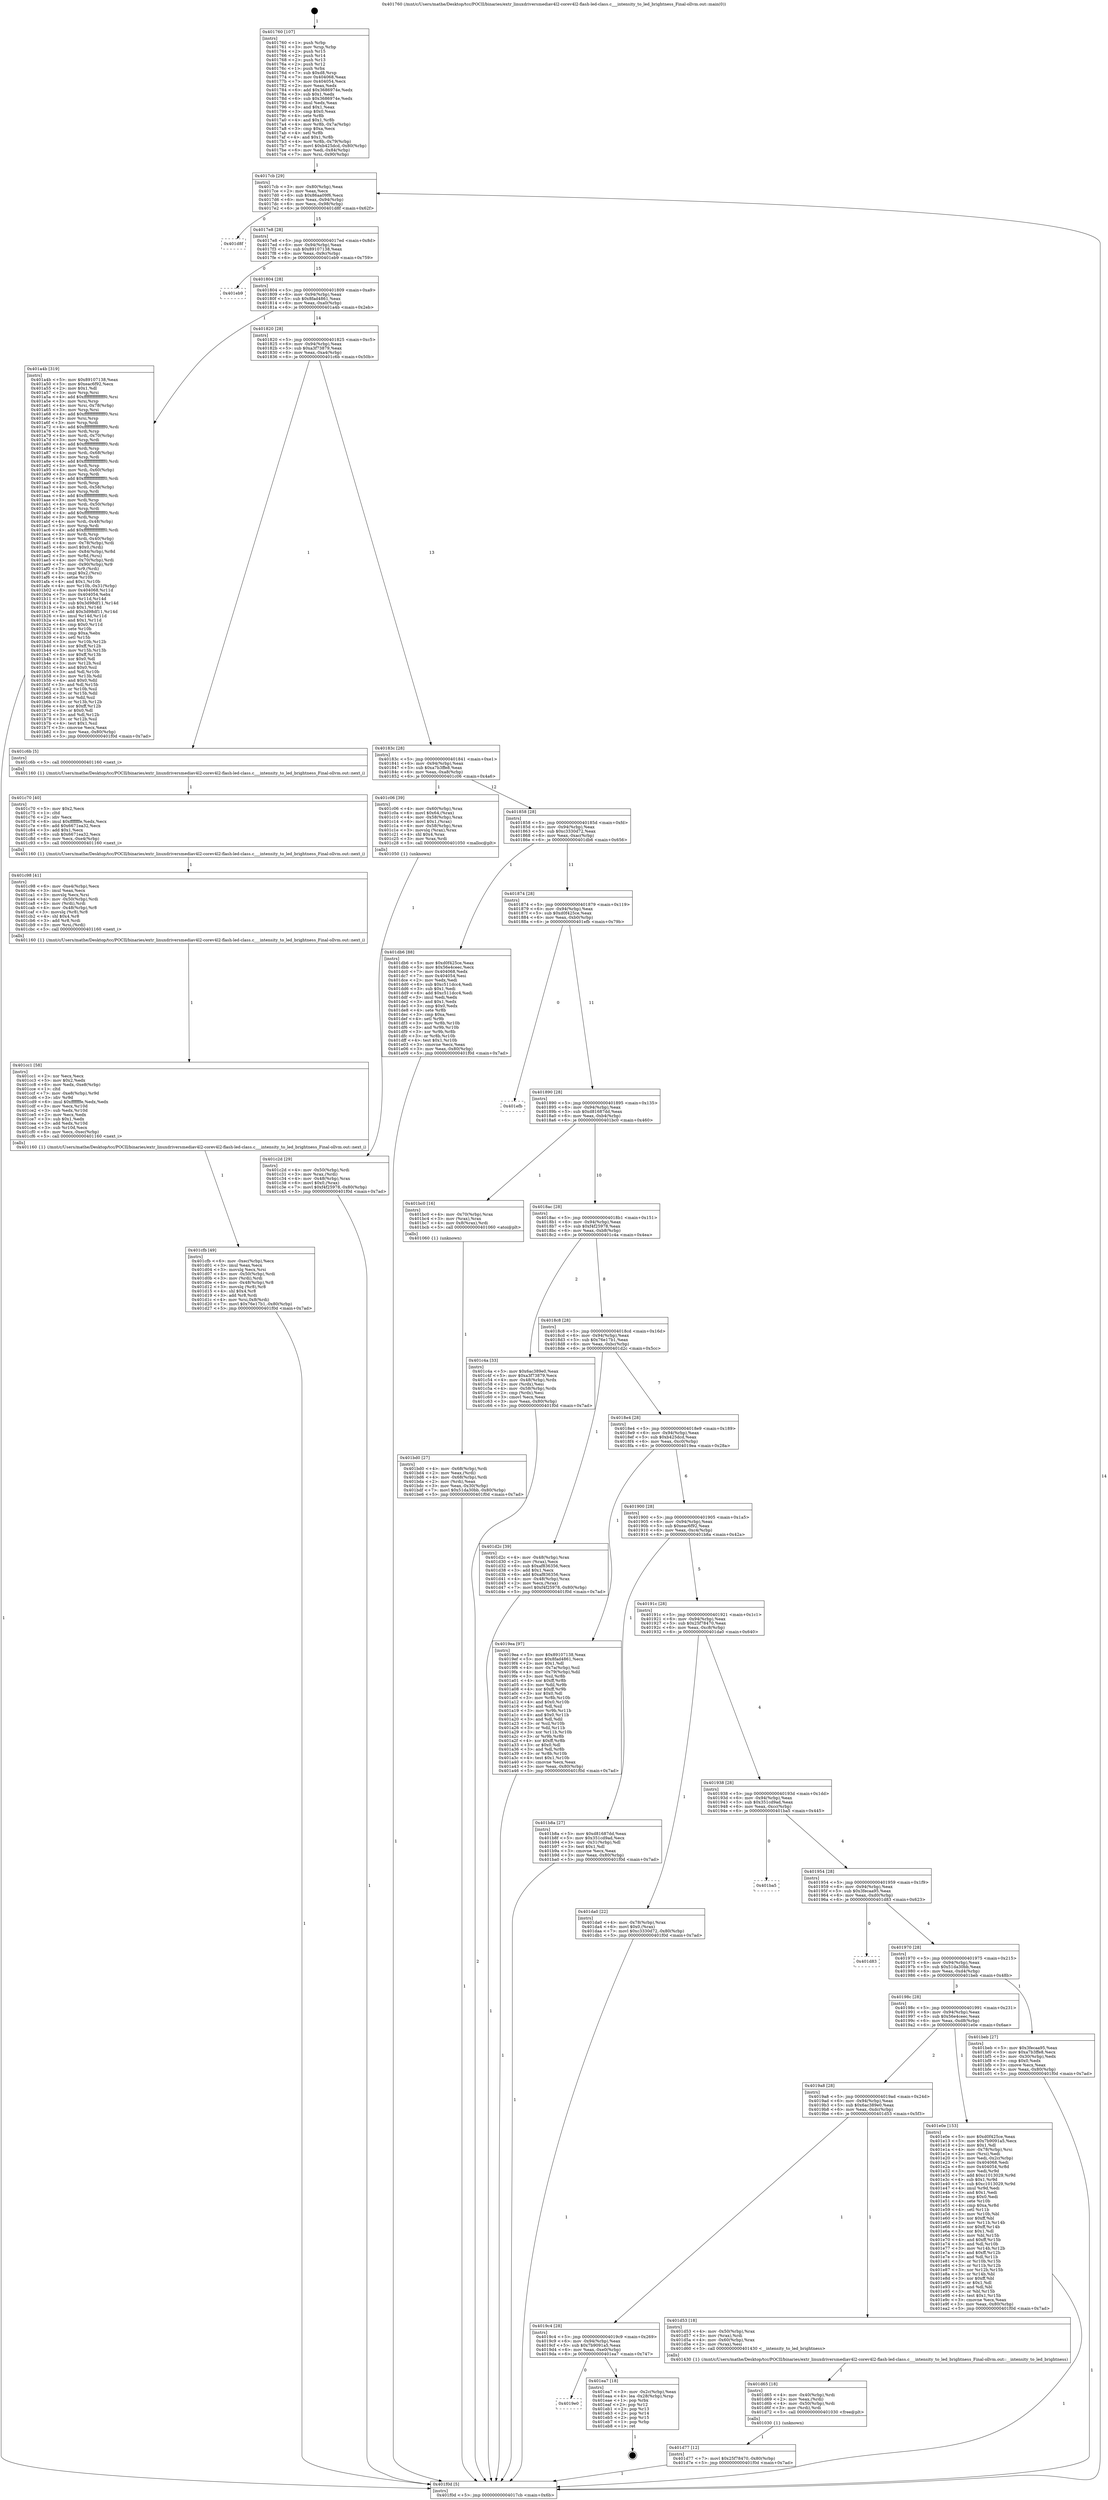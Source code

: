digraph "0x401760" {
  label = "0x401760 (/mnt/c/Users/mathe/Desktop/tcc/POCII/binaries/extr_linuxdriversmediav4l2-corev4l2-flash-led-class.c___intensity_to_led_brightness_Final-ollvm.out::main(0))"
  labelloc = "t"
  node[shape=record]

  Entry [label="",width=0.3,height=0.3,shape=circle,fillcolor=black,style=filled]
  "0x4017cb" [label="{
     0x4017cb [29]\l
     | [instrs]\l
     &nbsp;&nbsp;0x4017cb \<+3\>: mov -0x80(%rbp),%eax\l
     &nbsp;&nbsp;0x4017ce \<+2\>: mov %eax,%ecx\l
     &nbsp;&nbsp;0x4017d0 \<+6\>: sub $0x86aa09f6,%ecx\l
     &nbsp;&nbsp;0x4017d6 \<+6\>: mov %eax,-0x94(%rbp)\l
     &nbsp;&nbsp;0x4017dc \<+6\>: mov %ecx,-0x98(%rbp)\l
     &nbsp;&nbsp;0x4017e2 \<+6\>: je 0000000000401d8f \<main+0x62f\>\l
  }"]
  "0x401d8f" [label="{
     0x401d8f\l
  }", style=dashed]
  "0x4017e8" [label="{
     0x4017e8 [28]\l
     | [instrs]\l
     &nbsp;&nbsp;0x4017e8 \<+5\>: jmp 00000000004017ed \<main+0x8d\>\l
     &nbsp;&nbsp;0x4017ed \<+6\>: mov -0x94(%rbp),%eax\l
     &nbsp;&nbsp;0x4017f3 \<+5\>: sub $0x89107138,%eax\l
     &nbsp;&nbsp;0x4017f8 \<+6\>: mov %eax,-0x9c(%rbp)\l
     &nbsp;&nbsp;0x4017fe \<+6\>: je 0000000000401eb9 \<main+0x759\>\l
  }"]
  Exit [label="",width=0.3,height=0.3,shape=circle,fillcolor=black,style=filled,peripheries=2]
  "0x401eb9" [label="{
     0x401eb9\l
  }", style=dashed]
  "0x401804" [label="{
     0x401804 [28]\l
     | [instrs]\l
     &nbsp;&nbsp;0x401804 \<+5\>: jmp 0000000000401809 \<main+0xa9\>\l
     &nbsp;&nbsp;0x401809 \<+6\>: mov -0x94(%rbp),%eax\l
     &nbsp;&nbsp;0x40180f \<+5\>: sub $0x8fad4861,%eax\l
     &nbsp;&nbsp;0x401814 \<+6\>: mov %eax,-0xa0(%rbp)\l
     &nbsp;&nbsp;0x40181a \<+6\>: je 0000000000401a4b \<main+0x2eb\>\l
  }"]
  "0x4019e0" [label="{
     0x4019e0\l
  }", style=dashed]
  "0x401a4b" [label="{
     0x401a4b [319]\l
     | [instrs]\l
     &nbsp;&nbsp;0x401a4b \<+5\>: mov $0x89107138,%eax\l
     &nbsp;&nbsp;0x401a50 \<+5\>: mov $0xeac6f92,%ecx\l
     &nbsp;&nbsp;0x401a55 \<+2\>: mov $0x1,%dl\l
     &nbsp;&nbsp;0x401a57 \<+3\>: mov %rsp,%rsi\l
     &nbsp;&nbsp;0x401a5a \<+4\>: add $0xfffffffffffffff0,%rsi\l
     &nbsp;&nbsp;0x401a5e \<+3\>: mov %rsi,%rsp\l
     &nbsp;&nbsp;0x401a61 \<+4\>: mov %rsi,-0x78(%rbp)\l
     &nbsp;&nbsp;0x401a65 \<+3\>: mov %rsp,%rsi\l
     &nbsp;&nbsp;0x401a68 \<+4\>: add $0xfffffffffffffff0,%rsi\l
     &nbsp;&nbsp;0x401a6c \<+3\>: mov %rsi,%rsp\l
     &nbsp;&nbsp;0x401a6f \<+3\>: mov %rsp,%rdi\l
     &nbsp;&nbsp;0x401a72 \<+4\>: add $0xfffffffffffffff0,%rdi\l
     &nbsp;&nbsp;0x401a76 \<+3\>: mov %rdi,%rsp\l
     &nbsp;&nbsp;0x401a79 \<+4\>: mov %rdi,-0x70(%rbp)\l
     &nbsp;&nbsp;0x401a7d \<+3\>: mov %rsp,%rdi\l
     &nbsp;&nbsp;0x401a80 \<+4\>: add $0xfffffffffffffff0,%rdi\l
     &nbsp;&nbsp;0x401a84 \<+3\>: mov %rdi,%rsp\l
     &nbsp;&nbsp;0x401a87 \<+4\>: mov %rdi,-0x68(%rbp)\l
     &nbsp;&nbsp;0x401a8b \<+3\>: mov %rsp,%rdi\l
     &nbsp;&nbsp;0x401a8e \<+4\>: add $0xfffffffffffffff0,%rdi\l
     &nbsp;&nbsp;0x401a92 \<+3\>: mov %rdi,%rsp\l
     &nbsp;&nbsp;0x401a95 \<+4\>: mov %rdi,-0x60(%rbp)\l
     &nbsp;&nbsp;0x401a99 \<+3\>: mov %rsp,%rdi\l
     &nbsp;&nbsp;0x401a9c \<+4\>: add $0xfffffffffffffff0,%rdi\l
     &nbsp;&nbsp;0x401aa0 \<+3\>: mov %rdi,%rsp\l
     &nbsp;&nbsp;0x401aa3 \<+4\>: mov %rdi,-0x58(%rbp)\l
     &nbsp;&nbsp;0x401aa7 \<+3\>: mov %rsp,%rdi\l
     &nbsp;&nbsp;0x401aaa \<+4\>: add $0xfffffffffffffff0,%rdi\l
     &nbsp;&nbsp;0x401aae \<+3\>: mov %rdi,%rsp\l
     &nbsp;&nbsp;0x401ab1 \<+4\>: mov %rdi,-0x50(%rbp)\l
     &nbsp;&nbsp;0x401ab5 \<+3\>: mov %rsp,%rdi\l
     &nbsp;&nbsp;0x401ab8 \<+4\>: add $0xfffffffffffffff0,%rdi\l
     &nbsp;&nbsp;0x401abc \<+3\>: mov %rdi,%rsp\l
     &nbsp;&nbsp;0x401abf \<+4\>: mov %rdi,-0x48(%rbp)\l
     &nbsp;&nbsp;0x401ac3 \<+3\>: mov %rsp,%rdi\l
     &nbsp;&nbsp;0x401ac6 \<+4\>: add $0xfffffffffffffff0,%rdi\l
     &nbsp;&nbsp;0x401aca \<+3\>: mov %rdi,%rsp\l
     &nbsp;&nbsp;0x401acd \<+4\>: mov %rdi,-0x40(%rbp)\l
     &nbsp;&nbsp;0x401ad1 \<+4\>: mov -0x78(%rbp),%rdi\l
     &nbsp;&nbsp;0x401ad5 \<+6\>: movl $0x0,(%rdi)\l
     &nbsp;&nbsp;0x401adb \<+7\>: mov -0x84(%rbp),%r8d\l
     &nbsp;&nbsp;0x401ae2 \<+3\>: mov %r8d,(%rsi)\l
     &nbsp;&nbsp;0x401ae5 \<+4\>: mov -0x70(%rbp),%rdi\l
     &nbsp;&nbsp;0x401ae9 \<+7\>: mov -0x90(%rbp),%r9\l
     &nbsp;&nbsp;0x401af0 \<+3\>: mov %r9,(%rdi)\l
     &nbsp;&nbsp;0x401af3 \<+3\>: cmpl $0x2,(%rsi)\l
     &nbsp;&nbsp;0x401af6 \<+4\>: setne %r10b\l
     &nbsp;&nbsp;0x401afa \<+4\>: and $0x1,%r10b\l
     &nbsp;&nbsp;0x401afe \<+4\>: mov %r10b,-0x31(%rbp)\l
     &nbsp;&nbsp;0x401b02 \<+8\>: mov 0x404068,%r11d\l
     &nbsp;&nbsp;0x401b0a \<+7\>: mov 0x404054,%ebx\l
     &nbsp;&nbsp;0x401b11 \<+3\>: mov %r11d,%r14d\l
     &nbsp;&nbsp;0x401b14 \<+7\>: sub $0x3d98df11,%r14d\l
     &nbsp;&nbsp;0x401b1b \<+4\>: sub $0x1,%r14d\l
     &nbsp;&nbsp;0x401b1f \<+7\>: add $0x3d98df11,%r14d\l
     &nbsp;&nbsp;0x401b26 \<+4\>: imul %r14d,%r11d\l
     &nbsp;&nbsp;0x401b2a \<+4\>: and $0x1,%r11d\l
     &nbsp;&nbsp;0x401b2e \<+4\>: cmp $0x0,%r11d\l
     &nbsp;&nbsp;0x401b32 \<+4\>: sete %r10b\l
     &nbsp;&nbsp;0x401b36 \<+3\>: cmp $0xa,%ebx\l
     &nbsp;&nbsp;0x401b39 \<+4\>: setl %r15b\l
     &nbsp;&nbsp;0x401b3d \<+3\>: mov %r10b,%r12b\l
     &nbsp;&nbsp;0x401b40 \<+4\>: xor $0xff,%r12b\l
     &nbsp;&nbsp;0x401b44 \<+3\>: mov %r15b,%r13b\l
     &nbsp;&nbsp;0x401b47 \<+4\>: xor $0xff,%r13b\l
     &nbsp;&nbsp;0x401b4b \<+3\>: xor $0x0,%dl\l
     &nbsp;&nbsp;0x401b4e \<+3\>: mov %r12b,%sil\l
     &nbsp;&nbsp;0x401b51 \<+4\>: and $0x0,%sil\l
     &nbsp;&nbsp;0x401b55 \<+3\>: and %dl,%r10b\l
     &nbsp;&nbsp;0x401b58 \<+3\>: mov %r13b,%dil\l
     &nbsp;&nbsp;0x401b5b \<+4\>: and $0x0,%dil\l
     &nbsp;&nbsp;0x401b5f \<+3\>: and %dl,%r15b\l
     &nbsp;&nbsp;0x401b62 \<+3\>: or %r10b,%sil\l
     &nbsp;&nbsp;0x401b65 \<+3\>: or %r15b,%dil\l
     &nbsp;&nbsp;0x401b68 \<+3\>: xor %dil,%sil\l
     &nbsp;&nbsp;0x401b6b \<+3\>: or %r13b,%r12b\l
     &nbsp;&nbsp;0x401b6e \<+4\>: xor $0xff,%r12b\l
     &nbsp;&nbsp;0x401b72 \<+3\>: or $0x0,%dl\l
     &nbsp;&nbsp;0x401b75 \<+3\>: and %dl,%r12b\l
     &nbsp;&nbsp;0x401b78 \<+3\>: or %r12b,%sil\l
     &nbsp;&nbsp;0x401b7b \<+4\>: test $0x1,%sil\l
     &nbsp;&nbsp;0x401b7f \<+3\>: cmovne %ecx,%eax\l
     &nbsp;&nbsp;0x401b82 \<+3\>: mov %eax,-0x80(%rbp)\l
     &nbsp;&nbsp;0x401b85 \<+5\>: jmp 0000000000401f0d \<main+0x7ad\>\l
  }"]
  "0x401820" [label="{
     0x401820 [28]\l
     | [instrs]\l
     &nbsp;&nbsp;0x401820 \<+5\>: jmp 0000000000401825 \<main+0xc5\>\l
     &nbsp;&nbsp;0x401825 \<+6\>: mov -0x94(%rbp),%eax\l
     &nbsp;&nbsp;0x40182b \<+5\>: sub $0xa3f73879,%eax\l
     &nbsp;&nbsp;0x401830 \<+6\>: mov %eax,-0xa4(%rbp)\l
     &nbsp;&nbsp;0x401836 \<+6\>: je 0000000000401c6b \<main+0x50b\>\l
  }"]
  "0x401ea7" [label="{
     0x401ea7 [18]\l
     | [instrs]\l
     &nbsp;&nbsp;0x401ea7 \<+3\>: mov -0x2c(%rbp),%eax\l
     &nbsp;&nbsp;0x401eaa \<+4\>: lea -0x28(%rbp),%rsp\l
     &nbsp;&nbsp;0x401eae \<+1\>: pop %rbx\l
     &nbsp;&nbsp;0x401eaf \<+2\>: pop %r12\l
     &nbsp;&nbsp;0x401eb1 \<+2\>: pop %r13\l
     &nbsp;&nbsp;0x401eb3 \<+2\>: pop %r14\l
     &nbsp;&nbsp;0x401eb5 \<+2\>: pop %r15\l
     &nbsp;&nbsp;0x401eb7 \<+1\>: pop %rbp\l
     &nbsp;&nbsp;0x401eb8 \<+1\>: ret\l
  }"]
  "0x401c6b" [label="{
     0x401c6b [5]\l
     | [instrs]\l
     &nbsp;&nbsp;0x401c6b \<+5\>: call 0000000000401160 \<next_i\>\l
     | [calls]\l
     &nbsp;&nbsp;0x401160 \{1\} (/mnt/c/Users/mathe/Desktop/tcc/POCII/binaries/extr_linuxdriversmediav4l2-corev4l2-flash-led-class.c___intensity_to_led_brightness_Final-ollvm.out::next_i)\l
  }"]
  "0x40183c" [label="{
     0x40183c [28]\l
     | [instrs]\l
     &nbsp;&nbsp;0x40183c \<+5\>: jmp 0000000000401841 \<main+0xe1\>\l
     &nbsp;&nbsp;0x401841 \<+6\>: mov -0x94(%rbp),%eax\l
     &nbsp;&nbsp;0x401847 \<+5\>: sub $0xa7b3ffe8,%eax\l
     &nbsp;&nbsp;0x40184c \<+6\>: mov %eax,-0xa8(%rbp)\l
     &nbsp;&nbsp;0x401852 \<+6\>: je 0000000000401c06 \<main+0x4a6\>\l
  }"]
  "0x401d77" [label="{
     0x401d77 [12]\l
     | [instrs]\l
     &nbsp;&nbsp;0x401d77 \<+7\>: movl $0x25f78470,-0x80(%rbp)\l
     &nbsp;&nbsp;0x401d7e \<+5\>: jmp 0000000000401f0d \<main+0x7ad\>\l
  }"]
  "0x401c06" [label="{
     0x401c06 [39]\l
     | [instrs]\l
     &nbsp;&nbsp;0x401c06 \<+4\>: mov -0x60(%rbp),%rax\l
     &nbsp;&nbsp;0x401c0a \<+6\>: movl $0x64,(%rax)\l
     &nbsp;&nbsp;0x401c10 \<+4\>: mov -0x58(%rbp),%rax\l
     &nbsp;&nbsp;0x401c14 \<+6\>: movl $0x1,(%rax)\l
     &nbsp;&nbsp;0x401c1a \<+4\>: mov -0x58(%rbp),%rax\l
     &nbsp;&nbsp;0x401c1e \<+3\>: movslq (%rax),%rax\l
     &nbsp;&nbsp;0x401c21 \<+4\>: shl $0x4,%rax\l
     &nbsp;&nbsp;0x401c25 \<+3\>: mov %rax,%rdi\l
     &nbsp;&nbsp;0x401c28 \<+5\>: call 0000000000401050 \<malloc@plt\>\l
     | [calls]\l
     &nbsp;&nbsp;0x401050 \{1\} (unknown)\l
  }"]
  "0x401858" [label="{
     0x401858 [28]\l
     | [instrs]\l
     &nbsp;&nbsp;0x401858 \<+5\>: jmp 000000000040185d \<main+0xfd\>\l
     &nbsp;&nbsp;0x40185d \<+6\>: mov -0x94(%rbp),%eax\l
     &nbsp;&nbsp;0x401863 \<+5\>: sub $0xc3330d72,%eax\l
     &nbsp;&nbsp;0x401868 \<+6\>: mov %eax,-0xac(%rbp)\l
     &nbsp;&nbsp;0x40186e \<+6\>: je 0000000000401db6 \<main+0x656\>\l
  }"]
  "0x401d65" [label="{
     0x401d65 [18]\l
     | [instrs]\l
     &nbsp;&nbsp;0x401d65 \<+4\>: mov -0x40(%rbp),%rdi\l
     &nbsp;&nbsp;0x401d69 \<+2\>: mov %eax,(%rdi)\l
     &nbsp;&nbsp;0x401d6b \<+4\>: mov -0x50(%rbp),%rdi\l
     &nbsp;&nbsp;0x401d6f \<+3\>: mov (%rdi),%rdi\l
     &nbsp;&nbsp;0x401d72 \<+5\>: call 0000000000401030 \<free@plt\>\l
     | [calls]\l
     &nbsp;&nbsp;0x401030 \{1\} (unknown)\l
  }"]
  "0x401db6" [label="{
     0x401db6 [88]\l
     | [instrs]\l
     &nbsp;&nbsp;0x401db6 \<+5\>: mov $0xd0f425ce,%eax\l
     &nbsp;&nbsp;0x401dbb \<+5\>: mov $0x56e4ceec,%ecx\l
     &nbsp;&nbsp;0x401dc0 \<+7\>: mov 0x404068,%edx\l
     &nbsp;&nbsp;0x401dc7 \<+7\>: mov 0x404054,%esi\l
     &nbsp;&nbsp;0x401dce \<+2\>: mov %edx,%edi\l
     &nbsp;&nbsp;0x401dd0 \<+6\>: sub $0xc511dcc4,%edi\l
     &nbsp;&nbsp;0x401dd6 \<+3\>: sub $0x1,%edi\l
     &nbsp;&nbsp;0x401dd9 \<+6\>: add $0xc511dcc4,%edi\l
     &nbsp;&nbsp;0x401ddf \<+3\>: imul %edi,%edx\l
     &nbsp;&nbsp;0x401de2 \<+3\>: and $0x1,%edx\l
     &nbsp;&nbsp;0x401de5 \<+3\>: cmp $0x0,%edx\l
     &nbsp;&nbsp;0x401de8 \<+4\>: sete %r8b\l
     &nbsp;&nbsp;0x401dec \<+3\>: cmp $0xa,%esi\l
     &nbsp;&nbsp;0x401def \<+4\>: setl %r9b\l
     &nbsp;&nbsp;0x401df3 \<+3\>: mov %r8b,%r10b\l
     &nbsp;&nbsp;0x401df6 \<+3\>: and %r9b,%r10b\l
     &nbsp;&nbsp;0x401df9 \<+3\>: xor %r9b,%r8b\l
     &nbsp;&nbsp;0x401dfc \<+3\>: or %r8b,%r10b\l
     &nbsp;&nbsp;0x401dff \<+4\>: test $0x1,%r10b\l
     &nbsp;&nbsp;0x401e03 \<+3\>: cmovne %ecx,%eax\l
     &nbsp;&nbsp;0x401e06 \<+3\>: mov %eax,-0x80(%rbp)\l
     &nbsp;&nbsp;0x401e09 \<+5\>: jmp 0000000000401f0d \<main+0x7ad\>\l
  }"]
  "0x401874" [label="{
     0x401874 [28]\l
     | [instrs]\l
     &nbsp;&nbsp;0x401874 \<+5\>: jmp 0000000000401879 \<main+0x119\>\l
     &nbsp;&nbsp;0x401879 \<+6\>: mov -0x94(%rbp),%eax\l
     &nbsp;&nbsp;0x40187f \<+5\>: sub $0xd0f425ce,%eax\l
     &nbsp;&nbsp;0x401884 \<+6\>: mov %eax,-0xb0(%rbp)\l
     &nbsp;&nbsp;0x40188a \<+6\>: je 0000000000401efb \<main+0x79b\>\l
  }"]
  "0x4019c4" [label="{
     0x4019c4 [28]\l
     | [instrs]\l
     &nbsp;&nbsp;0x4019c4 \<+5\>: jmp 00000000004019c9 \<main+0x269\>\l
     &nbsp;&nbsp;0x4019c9 \<+6\>: mov -0x94(%rbp),%eax\l
     &nbsp;&nbsp;0x4019cf \<+5\>: sub $0x7b9091a5,%eax\l
     &nbsp;&nbsp;0x4019d4 \<+6\>: mov %eax,-0xe0(%rbp)\l
     &nbsp;&nbsp;0x4019da \<+6\>: je 0000000000401ea7 \<main+0x747\>\l
  }"]
  "0x401efb" [label="{
     0x401efb\l
  }", style=dashed]
  "0x401890" [label="{
     0x401890 [28]\l
     | [instrs]\l
     &nbsp;&nbsp;0x401890 \<+5\>: jmp 0000000000401895 \<main+0x135\>\l
     &nbsp;&nbsp;0x401895 \<+6\>: mov -0x94(%rbp),%eax\l
     &nbsp;&nbsp;0x40189b \<+5\>: sub $0xd81687dd,%eax\l
     &nbsp;&nbsp;0x4018a0 \<+6\>: mov %eax,-0xb4(%rbp)\l
     &nbsp;&nbsp;0x4018a6 \<+6\>: je 0000000000401bc0 \<main+0x460\>\l
  }"]
  "0x401d53" [label="{
     0x401d53 [18]\l
     | [instrs]\l
     &nbsp;&nbsp;0x401d53 \<+4\>: mov -0x50(%rbp),%rax\l
     &nbsp;&nbsp;0x401d57 \<+3\>: mov (%rax),%rdi\l
     &nbsp;&nbsp;0x401d5a \<+4\>: mov -0x60(%rbp),%rax\l
     &nbsp;&nbsp;0x401d5e \<+2\>: mov (%rax),%esi\l
     &nbsp;&nbsp;0x401d60 \<+5\>: call 0000000000401430 \<__intensity_to_led_brightness\>\l
     | [calls]\l
     &nbsp;&nbsp;0x401430 \{1\} (/mnt/c/Users/mathe/Desktop/tcc/POCII/binaries/extr_linuxdriversmediav4l2-corev4l2-flash-led-class.c___intensity_to_led_brightness_Final-ollvm.out::__intensity_to_led_brightness)\l
  }"]
  "0x401bc0" [label="{
     0x401bc0 [16]\l
     | [instrs]\l
     &nbsp;&nbsp;0x401bc0 \<+4\>: mov -0x70(%rbp),%rax\l
     &nbsp;&nbsp;0x401bc4 \<+3\>: mov (%rax),%rax\l
     &nbsp;&nbsp;0x401bc7 \<+4\>: mov 0x8(%rax),%rdi\l
     &nbsp;&nbsp;0x401bcb \<+5\>: call 0000000000401060 \<atoi@plt\>\l
     | [calls]\l
     &nbsp;&nbsp;0x401060 \{1\} (unknown)\l
  }"]
  "0x4018ac" [label="{
     0x4018ac [28]\l
     | [instrs]\l
     &nbsp;&nbsp;0x4018ac \<+5\>: jmp 00000000004018b1 \<main+0x151\>\l
     &nbsp;&nbsp;0x4018b1 \<+6\>: mov -0x94(%rbp),%eax\l
     &nbsp;&nbsp;0x4018b7 \<+5\>: sub $0xf4f25978,%eax\l
     &nbsp;&nbsp;0x4018bc \<+6\>: mov %eax,-0xb8(%rbp)\l
     &nbsp;&nbsp;0x4018c2 \<+6\>: je 0000000000401c4a \<main+0x4ea\>\l
  }"]
  "0x4019a8" [label="{
     0x4019a8 [28]\l
     | [instrs]\l
     &nbsp;&nbsp;0x4019a8 \<+5\>: jmp 00000000004019ad \<main+0x24d\>\l
     &nbsp;&nbsp;0x4019ad \<+6\>: mov -0x94(%rbp),%eax\l
     &nbsp;&nbsp;0x4019b3 \<+5\>: sub $0x6ac389e0,%eax\l
     &nbsp;&nbsp;0x4019b8 \<+6\>: mov %eax,-0xdc(%rbp)\l
     &nbsp;&nbsp;0x4019be \<+6\>: je 0000000000401d53 \<main+0x5f3\>\l
  }"]
  "0x401c4a" [label="{
     0x401c4a [33]\l
     | [instrs]\l
     &nbsp;&nbsp;0x401c4a \<+5\>: mov $0x6ac389e0,%eax\l
     &nbsp;&nbsp;0x401c4f \<+5\>: mov $0xa3f73879,%ecx\l
     &nbsp;&nbsp;0x401c54 \<+4\>: mov -0x48(%rbp),%rdx\l
     &nbsp;&nbsp;0x401c58 \<+2\>: mov (%rdx),%esi\l
     &nbsp;&nbsp;0x401c5a \<+4\>: mov -0x58(%rbp),%rdx\l
     &nbsp;&nbsp;0x401c5e \<+2\>: cmp (%rdx),%esi\l
     &nbsp;&nbsp;0x401c60 \<+3\>: cmovl %ecx,%eax\l
     &nbsp;&nbsp;0x401c63 \<+3\>: mov %eax,-0x80(%rbp)\l
     &nbsp;&nbsp;0x401c66 \<+5\>: jmp 0000000000401f0d \<main+0x7ad\>\l
  }"]
  "0x4018c8" [label="{
     0x4018c8 [28]\l
     | [instrs]\l
     &nbsp;&nbsp;0x4018c8 \<+5\>: jmp 00000000004018cd \<main+0x16d\>\l
     &nbsp;&nbsp;0x4018cd \<+6\>: mov -0x94(%rbp),%eax\l
     &nbsp;&nbsp;0x4018d3 \<+5\>: sub $0x76e17b1,%eax\l
     &nbsp;&nbsp;0x4018d8 \<+6\>: mov %eax,-0xbc(%rbp)\l
     &nbsp;&nbsp;0x4018de \<+6\>: je 0000000000401d2c \<main+0x5cc\>\l
  }"]
  "0x401e0e" [label="{
     0x401e0e [153]\l
     | [instrs]\l
     &nbsp;&nbsp;0x401e0e \<+5\>: mov $0xd0f425ce,%eax\l
     &nbsp;&nbsp;0x401e13 \<+5\>: mov $0x7b9091a5,%ecx\l
     &nbsp;&nbsp;0x401e18 \<+2\>: mov $0x1,%dl\l
     &nbsp;&nbsp;0x401e1a \<+4\>: mov -0x78(%rbp),%rsi\l
     &nbsp;&nbsp;0x401e1e \<+2\>: mov (%rsi),%edi\l
     &nbsp;&nbsp;0x401e20 \<+3\>: mov %edi,-0x2c(%rbp)\l
     &nbsp;&nbsp;0x401e23 \<+7\>: mov 0x404068,%edi\l
     &nbsp;&nbsp;0x401e2a \<+8\>: mov 0x404054,%r8d\l
     &nbsp;&nbsp;0x401e32 \<+3\>: mov %edi,%r9d\l
     &nbsp;&nbsp;0x401e35 \<+7\>: add $0xc1013029,%r9d\l
     &nbsp;&nbsp;0x401e3c \<+4\>: sub $0x1,%r9d\l
     &nbsp;&nbsp;0x401e40 \<+7\>: sub $0xc1013029,%r9d\l
     &nbsp;&nbsp;0x401e47 \<+4\>: imul %r9d,%edi\l
     &nbsp;&nbsp;0x401e4b \<+3\>: and $0x1,%edi\l
     &nbsp;&nbsp;0x401e4e \<+3\>: cmp $0x0,%edi\l
     &nbsp;&nbsp;0x401e51 \<+4\>: sete %r10b\l
     &nbsp;&nbsp;0x401e55 \<+4\>: cmp $0xa,%r8d\l
     &nbsp;&nbsp;0x401e59 \<+4\>: setl %r11b\l
     &nbsp;&nbsp;0x401e5d \<+3\>: mov %r10b,%bl\l
     &nbsp;&nbsp;0x401e60 \<+3\>: xor $0xff,%bl\l
     &nbsp;&nbsp;0x401e63 \<+3\>: mov %r11b,%r14b\l
     &nbsp;&nbsp;0x401e66 \<+4\>: xor $0xff,%r14b\l
     &nbsp;&nbsp;0x401e6a \<+3\>: xor $0x1,%dl\l
     &nbsp;&nbsp;0x401e6d \<+3\>: mov %bl,%r15b\l
     &nbsp;&nbsp;0x401e70 \<+4\>: and $0xff,%r15b\l
     &nbsp;&nbsp;0x401e74 \<+3\>: and %dl,%r10b\l
     &nbsp;&nbsp;0x401e77 \<+3\>: mov %r14b,%r12b\l
     &nbsp;&nbsp;0x401e7a \<+4\>: and $0xff,%r12b\l
     &nbsp;&nbsp;0x401e7e \<+3\>: and %dl,%r11b\l
     &nbsp;&nbsp;0x401e81 \<+3\>: or %r10b,%r15b\l
     &nbsp;&nbsp;0x401e84 \<+3\>: or %r11b,%r12b\l
     &nbsp;&nbsp;0x401e87 \<+3\>: xor %r12b,%r15b\l
     &nbsp;&nbsp;0x401e8a \<+3\>: or %r14b,%bl\l
     &nbsp;&nbsp;0x401e8d \<+3\>: xor $0xff,%bl\l
     &nbsp;&nbsp;0x401e90 \<+3\>: or $0x1,%dl\l
     &nbsp;&nbsp;0x401e93 \<+2\>: and %dl,%bl\l
     &nbsp;&nbsp;0x401e95 \<+3\>: or %bl,%r15b\l
     &nbsp;&nbsp;0x401e98 \<+4\>: test $0x1,%r15b\l
     &nbsp;&nbsp;0x401e9c \<+3\>: cmovne %ecx,%eax\l
     &nbsp;&nbsp;0x401e9f \<+3\>: mov %eax,-0x80(%rbp)\l
     &nbsp;&nbsp;0x401ea2 \<+5\>: jmp 0000000000401f0d \<main+0x7ad\>\l
  }"]
  "0x401d2c" [label="{
     0x401d2c [39]\l
     | [instrs]\l
     &nbsp;&nbsp;0x401d2c \<+4\>: mov -0x48(%rbp),%rax\l
     &nbsp;&nbsp;0x401d30 \<+2\>: mov (%rax),%ecx\l
     &nbsp;&nbsp;0x401d32 \<+6\>: sub $0xaf836356,%ecx\l
     &nbsp;&nbsp;0x401d38 \<+3\>: add $0x1,%ecx\l
     &nbsp;&nbsp;0x401d3b \<+6\>: add $0xaf836356,%ecx\l
     &nbsp;&nbsp;0x401d41 \<+4\>: mov -0x48(%rbp),%rax\l
     &nbsp;&nbsp;0x401d45 \<+2\>: mov %ecx,(%rax)\l
     &nbsp;&nbsp;0x401d47 \<+7\>: movl $0xf4f25978,-0x80(%rbp)\l
     &nbsp;&nbsp;0x401d4e \<+5\>: jmp 0000000000401f0d \<main+0x7ad\>\l
  }"]
  "0x4018e4" [label="{
     0x4018e4 [28]\l
     | [instrs]\l
     &nbsp;&nbsp;0x4018e4 \<+5\>: jmp 00000000004018e9 \<main+0x189\>\l
     &nbsp;&nbsp;0x4018e9 \<+6\>: mov -0x94(%rbp),%eax\l
     &nbsp;&nbsp;0x4018ef \<+5\>: sub $0xb425dcd,%eax\l
     &nbsp;&nbsp;0x4018f4 \<+6\>: mov %eax,-0xc0(%rbp)\l
     &nbsp;&nbsp;0x4018fa \<+6\>: je 00000000004019ea \<main+0x28a\>\l
  }"]
  "0x401cfb" [label="{
     0x401cfb [49]\l
     | [instrs]\l
     &nbsp;&nbsp;0x401cfb \<+6\>: mov -0xec(%rbp),%ecx\l
     &nbsp;&nbsp;0x401d01 \<+3\>: imul %eax,%ecx\l
     &nbsp;&nbsp;0x401d04 \<+3\>: movslq %ecx,%rsi\l
     &nbsp;&nbsp;0x401d07 \<+4\>: mov -0x50(%rbp),%rdi\l
     &nbsp;&nbsp;0x401d0b \<+3\>: mov (%rdi),%rdi\l
     &nbsp;&nbsp;0x401d0e \<+4\>: mov -0x48(%rbp),%r8\l
     &nbsp;&nbsp;0x401d12 \<+3\>: movslq (%r8),%r8\l
     &nbsp;&nbsp;0x401d15 \<+4\>: shl $0x4,%r8\l
     &nbsp;&nbsp;0x401d19 \<+3\>: add %r8,%rdi\l
     &nbsp;&nbsp;0x401d1c \<+4\>: mov %rsi,0x8(%rdi)\l
     &nbsp;&nbsp;0x401d20 \<+7\>: movl $0x76e17b1,-0x80(%rbp)\l
     &nbsp;&nbsp;0x401d27 \<+5\>: jmp 0000000000401f0d \<main+0x7ad\>\l
  }"]
  "0x4019ea" [label="{
     0x4019ea [97]\l
     | [instrs]\l
     &nbsp;&nbsp;0x4019ea \<+5\>: mov $0x89107138,%eax\l
     &nbsp;&nbsp;0x4019ef \<+5\>: mov $0x8fad4861,%ecx\l
     &nbsp;&nbsp;0x4019f4 \<+2\>: mov $0x1,%dl\l
     &nbsp;&nbsp;0x4019f6 \<+4\>: mov -0x7a(%rbp),%sil\l
     &nbsp;&nbsp;0x4019fa \<+4\>: mov -0x79(%rbp),%dil\l
     &nbsp;&nbsp;0x4019fe \<+3\>: mov %sil,%r8b\l
     &nbsp;&nbsp;0x401a01 \<+4\>: xor $0xff,%r8b\l
     &nbsp;&nbsp;0x401a05 \<+3\>: mov %dil,%r9b\l
     &nbsp;&nbsp;0x401a08 \<+4\>: xor $0xff,%r9b\l
     &nbsp;&nbsp;0x401a0c \<+3\>: xor $0x0,%dl\l
     &nbsp;&nbsp;0x401a0f \<+3\>: mov %r8b,%r10b\l
     &nbsp;&nbsp;0x401a12 \<+4\>: and $0x0,%r10b\l
     &nbsp;&nbsp;0x401a16 \<+3\>: and %dl,%sil\l
     &nbsp;&nbsp;0x401a19 \<+3\>: mov %r9b,%r11b\l
     &nbsp;&nbsp;0x401a1c \<+4\>: and $0x0,%r11b\l
     &nbsp;&nbsp;0x401a20 \<+3\>: and %dl,%dil\l
     &nbsp;&nbsp;0x401a23 \<+3\>: or %sil,%r10b\l
     &nbsp;&nbsp;0x401a26 \<+3\>: or %dil,%r11b\l
     &nbsp;&nbsp;0x401a29 \<+3\>: xor %r11b,%r10b\l
     &nbsp;&nbsp;0x401a2c \<+3\>: or %r9b,%r8b\l
     &nbsp;&nbsp;0x401a2f \<+4\>: xor $0xff,%r8b\l
     &nbsp;&nbsp;0x401a33 \<+3\>: or $0x0,%dl\l
     &nbsp;&nbsp;0x401a36 \<+3\>: and %dl,%r8b\l
     &nbsp;&nbsp;0x401a39 \<+3\>: or %r8b,%r10b\l
     &nbsp;&nbsp;0x401a3c \<+4\>: test $0x1,%r10b\l
     &nbsp;&nbsp;0x401a40 \<+3\>: cmovne %ecx,%eax\l
     &nbsp;&nbsp;0x401a43 \<+3\>: mov %eax,-0x80(%rbp)\l
     &nbsp;&nbsp;0x401a46 \<+5\>: jmp 0000000000401f0d \<main+0x7ad\>\l
  }"]
  "0x401900" [label="{
     0x401900 [28]\l
     | [instrs]\l
     &nbsp;&nbsp;0x401900 \<+5\>: jmp 0000000000401905 \<main+0x1a5\>\l
     &nbsp;&nbsp;0x401905 \<+6\>: mov -0x94(%rbp),%eax\l
     &nbsp;&nbsp;0x40190b \<+5\>: sub $0xeac6f92,%eax\l
     &nbsp;&nbsp;0x401910 \<+6\>: mov %eax,-0xc4(%rbp)\l
     &nbsp;&nbsp;0x401916 \<+6\>: je 0000000000401b8a \<main+0x42a\>\l
  }"]
  "0x401f0d" [label="{
     0x401f0d [5]\l
     | [instrs]\l
     &nbsp;&nbsp;0x401f0d \<+5\>: jmp 00000000004017cb \<main+0x6b\>\l
  }"]
  "0x401760" [label="{
     0x401760 [107]\l
     | [instrs]\l
     &nbsp;&nbsp;0x401760 \<+1\>: push %rbp\l
     &nbsp;&nbsp;0x401761 \<+3\>: mov %rsp,%rbp\l
     &nbsp;&nbsp;0x401764 \<+2\>: push %r15\l
     &nbsp;&nbsp;0x401766 \<+2\>: push %r14\l
     &nbsp;&nbsp;0x401768 \<+2\>: push %r13\l
     &nbsp;&nbsp;0x40176a \<+2\>: push %r12\l
     &nbsp;&nbsp;0x40176c \<+1\>: push %rbx\l
     &nbsp;&nbsp;0x40176d \<+7\>: sub $0xd8,%rsp\l
     &nbsp;&nbsp;0x401774 \<+7\>: mov 0x404068,%eax\l
     &nbsp;&nbsp;0x40177b \<+7\>: mov 0x404054,%ecx\l
     &nbsp;&nbsp;0x401782 \<+2\>: mov %eax,%edx\l
     &nbsp;&nbsp;0x401784 \<+6\>: add $0x3686974e,%edx\l
     &nbsp;&nbsp;0x40178a \<+3\>: sub $0x1,%edx\l
     &nbsp;&nbsp;0x40178d \<+6\>: sub $0x3686974e,%edx\l
     &nbsp;&nbsp;0x401793 \<+3\>: imul %edx,%eax\l
     &nbsp;&nbsp;0x401796 \<+3\>: and $0x1,%eax\l
     &nbsp;&nbsp;0x401799 \<+3\>: cmp $0x0,%eax\l
     &nbsp;&nbsp;0x40179c \<+4\>: sete %r8b\l
     &nbsp;&nbsp;0x4017a0 \<+4\>: and $0x1,%r8b\l
     &nbsp;&nbsp;0x4017a4 \<+4\>: mov %r8b,-0x7a(%rbp)\l
     &nbsp;&nbsp;0x4017a8 \<+3\>: cmp $0xa,%ecx\l
     &nbsp;&nbsp;0x4017ab \<+4\>: setl %r8b\l
     &nbsp;&nbsp;0x4017af \<+4\>: and $0x1,%r8b\l
     &nbsp;&nbsp;0x4017b3 \<+4\>: mov %r8b,-0x79(%rbp)\l
     &nbsp;&nbsp;0x4017b7 \<+7\>: movl $0xb425dcd,-0x80(%rbp)\l
     &nbsp;&nbsp;0x4017be \<+6\>: mov %edi,-0x84(%rbp)\l
     &nbsp;&nbsp;0x4017c4 \<+7\>: mov %rsi,-0x90(%rbp)\l
  }"]
  "0x401cc1" [label="{
     0x401cc1 [58]\l
     | [instrs]\l
     &nbsp;&nbsp;0x401cc1 \<+2\>: xor %ecx,%ecx\l
     &nbsp;&nbsp;0x401cc3 \<+5\>: mov $0x2,%edx\l
     &nbsp;&nbsp;0x401cc8 \<+6\>: mov %edx,-0xe8(%rbp)\l
     &nbsp;&nbsp;0x401cce \<+1\>: cltd\l
     &nbsp;&nbsp;0x401ccf \<+7\>: mov -0xe8(%rbp),%r9d\l
     &nbsp;&nbsp;0x401cd6 \<+3\>: idiv %r9d\l
     &nbsp;&nbsp;0x401cd9 \<+6\>: imul $0xfffffffe,%edx,%edx\l
     &nbsp;&nbsp;0x401cdf \<+3\>: mov %ecx,%r10d\l
     &nbsp;&nbsp;0x401ce2 \<+3\>: sub %edx,%r10d\l
     &nbsp;&nbsp;0x401ce5 \<+2\>: mov %ecx,%edx\l
     &nbsp;&nbsp;0x401ce7 \<+3\>: sub $0x1,%edx\l
     &nbsp;&nbsp;0x401cea \<+3\>: add %edx,%r10d\l
     &nbsp;&nbsp;0x401ced \<+3\>: sub %r10d,%ecx\l
     &nbsp;&nbsp;0x401cf0 \<+6\>: mov %ecx,-0xec(%rbp)\l
     &nbsp;&nbsp;0x401cf6 \<+5\>: call 0000000000401160 \<next_i\>\l
     | [calls]\l
     &nbsp;&nbsp;0x401160 \{1\} (/mnt/c/Users/mathe/Desktop/tcc/POCII/binaries/extr_linuxdriversmediav4l2-corev4l2-flash-led-class.c___intensity_to_led_brightness_Final-ollvm.out::next_i)\l
  }"]
  "0x401c98" [label="{
     0x401c98 [41]\l
     | [instrs]\l
     &nbsp;&nbsp;0x401c98 \<+6\>: mov -0xe4(%rbp),%ecx\l
     &nbsp;&nbsp;0x401c9e \<+3\>: imul %eax,%ecx\l
     &nbsp;&nbsp;0x401ca1 \<+3\>: movslq %ecx,%rsi\l
     &nbsp;&nbsp;0x401ca4 \<+4\>: mov -0x50(%rbp),%rdi\l
     &nbsp;&nbsp;0x401ca8 \<+3\>: mov (%rdi),%rdi\l
     &nbsp;&nbsp;0x401cab \<+4\>: mov -0x48(%rbp),%r8\l
     &nbsp;&nbsp;0x401caf \<+3\>: movslq (%r8),%r8\l
     &nbsp;&nbsp;0x401cb2 \<+4\>: shl $0x4,%r8\l
     &nbsp;&nbsp;0x401cb6 \<+3\>: add %r8,%rdi\l
     &nbsp;&nbsp;0x401cb9 \<+3\>: mov %rsi,(%rdi)\l
     &nbsp;&nbsp;0x401cbc \<+5\>: call 0000000000401160 \<next_i\>\l
     | [calls]\l
     &nbsp;&nbsp;0x401160 \{1\} (/mnt/c/Users/mathe/Desktop/tcc/POCII/binaries/extr_linuxdriversmediav4l2-corev4l2-flash-led-class.c___intensity_to_led_brightness_Final-ollvm.out::next_i)\l
  }"]
  "0x401b8a" [label="{
     0x401b8a [27]\l
     | [instrs]\l
     &nbsp;&nbsp;0x401b8a \<+5\>: mov $0xd81687dd,%eax\l
     &nbsp;&nbsp;0x401b8f \<+5\>: mov $0x351cd9ad,%ecx\l
     &nbsp;&nbsp;0x401b94 \<+3\>: mov -0x31(%rbp),%dl\l
     &nbsp;&nbsp;0x401b97 \<+3\>: test $0x1,%dl\l
     &nbsp;&nbsp;0x401b9a \<+3\>: cmovne %ecx,%eax\l
     &nbsp;&nbsp;0x401b9d \<+3\>: mov %eax,-0x80(%rbp)\l
     &nbsp;&nbsp;0x401ba0 \<+5\>: jmp 0000000000401f0d \<main+0x7ad\>\l
  }"]
  "0x40191c" [label="{
     0x40191c [28]\l
     | [instrs]\l
     &nbsp;&nbsp;0x40191c \<+5\>: jmp 0000000000401921 \<main+0x1c1\>\l
     &nbsp;&nbsp;0x401921 \<+6\>: mov -0x94(%rbp),%eax\l
     &nbsp;&nbsp;0x401927 \<+5\>: sub $0x25f78470,%eax\l
     &nbsp;&nbsp;0x40192c \<+6\>: mov %eax,-0xc8(%rbp)\l
     &nbsp;&nbsp;0x401932 \<+6\>: je 0000000000401da0 \<main+0x640\>\l
  }"]
  "0x401bd0" [label="{
     0x401bd0 [27]\l
     | [instrs]\l
     &nbsp;&nbsp;0x401bd0 \<+4\>: mov -0x68(%rbp),%rdi\l
     &nbsp;&nbsp;0x401bd4 \<+2\>: mov %eax,(%rdi)\l
     &nbsp;&nbsp;0x401bd6 \<+4\>: mov -0x68(%rbp),%rdi\l
     &nbsp;&nbsp;0x401bda \<+2\>: mov (%rdi),%eax\l
     &nbsp;&nbsp;0x401bdc \<+3\>: mov %eax,-0x30(%rbp)\l
     &nbsp;&nbsp;0x401bdf \<+7\>: movl $0x51da30bb,-0x80(%rbp)\l
     &nbsp;&nbsp;0x401be6 \<+5\>: jmp 0000000000401f0d \<main+0x7ad\>\l
  }"]
  "0x401c70" [label="{
     0x401c70 [40]\l
     | [instrs]\l
     &nbsp;&nbsp;0x401c70 \<+5\>: mov $0x2,%ecx\l
     &nbsp;&nbsp;0x401c75 \<+1\>: cltd\l
     &nbsp;&nbsp;0x401c76 \<+2\>: idiv %ecx\l
     &nbsp;&nbsp;0x401c78 \<+6\>: imul $0xfffffffe,%edx,%ecx\l
     &nbsp;&nbsp;0x401c7e \<+6\>: add $0x6671ea32,%ecx\l
     &nbsp;&nbsp;0x401c84 \<+3\>: add $0x1,%ecx\l
     &nbsp;&nbsp;0x401c87 \<+6\>: sub $0x6671ea32,%ecx\l
     &nbsp;&nbsp;0x401c8d \<+6\>: mov %ecx,-0xe4(%rbp)\l
     &nbsp;&nbsp;0x401c93 \<+5\>: call 0000000000401160 \<next_i\>\l
     | [calls]\l
     &nbsp;&nbsp;0x401160 \{1\} (/mnt/c/Users/mathe/Desktop/tcc/POCII/binaries/extr_linuxdriversmediav4l2-corev4l2-flash-led-class.c___intensity_to_led_brightness_Final-ollvm.out::next_i)\l
  }"]
  "0x401da0" [label="{
     0x401da0 [22]\l
     | [instrs]\l
     &nbsp;&nbsp;0x401da0 \<+4\>: mov -0x78(%rbp),%rax\l
     &nbsp;&nbsp;0x401da4 \<+6\>: movl $0x0,(%rax)\l
     &nbsp;&nbsp;0x401daa \<+7\>: movl $0xc3330d72,-0x80(%rbp)\l
     &nbsp;&nbsp;0x401db1 \<+5\>: jmp 0000000000401f0d \<main+0x7ad\>\l
  }"]
  "0x401938" [label="{
     0x401938 [28]\l
     | [instrs]\l
     &nbsp;&nbsp;0x401938 \<+5\>: jmp 000000000040193d \<main+0x1dd\>\l
     &nbsp;&nbsp;0x40193d \<+6\>: mov -0x94(%rbp),%eax\l
     &nbsp;&nbsp;0x401943 \<+5\>: sub $0x351cd9ad,%eax\l
     &nbsp;&nbsp;0x401948 \<+6\>: mov %eax,-0xcc(%rbp)\l
     &nbsp;&nbsp;0x40194e \<+6\>: je 0000000000401ba5 \<main+0x445\>\l
  }"]
  "0x401c2d" [label="{
     0x401c2d [29]\l
     | [instrs]\l
     &nbsp;&nbsp;0x401c2d \<+4\>: mov -0x50(%rbp),%rdi\l
     &nbsp;&nbsp;0x401c31 \<+3\>: mov %rax,(%rdi)\l
     &nbsp;&nbsp;0x401c34 \<+4\>: mov -0x48(%rbp),%rax\l
     &nbsp;&nbsp;0x401c38 \<+6\>: movl $0x0,(%rax)\l
     &nbsp;&nbsp;0x401c3e \<+7\>: movl $0xf4f25978,-0x80(%rbp)\l
     &nbsp;&nbsp;0x401c45 \<+5\>: jmp 0000000000401f0d \<main+0x7ad\>\l
  }"]
  "0x401ba5" [label="{
     0x401ba5\l
  }", style=dashed]
  "0x401954" [label="{
     0x401954 [28]\l
     | [instrs]\l
     &nbsp;&nbsp;0x401954 \<+5\>: jmp 0000000000401959 \<main+0x1f9\>\l
     &nbsp;&nbsp;0x401959 \<+6\>: mov -0x94(%rbp),%eax\l
     &nbsp;&nbsp;0x40195f \<+5\>: sub $0x3fecaa95,%eax\l
     &nbsp;&nbsp;0x401964 \<+6\>: mov %eax,-0xd0(%rbp)\l
     &nbsp;&nbsp;0x40196a \<+6\>: je 0000000000401d83 \<main+0x623\>\l
  }"]
  "0x40198c" [label="{
     0x40198c [28]\l
     | [instrs]\l
     &nbsp;&nbsp;0x40198c \<+5\>: jmp 0000000000401991 \<main+0x231\>\l
     &nbsp;&nbsp;0x401991 \<+6\>: mov -0x94(%rbp),%eax\l
     &nbsp;&nbsp;0x401997 \<+5\>: sub $0x56e4ceec,%eax\l
     &nbsp;&nbsp;0x40199c \<+6\>: mov %eax,-0xd8(%rbp)\l
     &nbsp;&nbsp;0x4019a2 \<+6\>: je 0000000000401e0e \<main+0x6ae\>\l
  }"]
  "0x401d83" [label="{
     0x401d83\l
  }", style=dashed]
  "0x401970" [label="{
     0x401970 [28]\l
     | [instrs]\l
     &nbsp;&nbsp;0x401970 \<+5\>: jmp 0000000000401975 \<main+0x215\>\l
     &nbsp;&nbsp;0x401975 \<+6\>: mov -0x94(%rbp),%eax\l
     &nbsp;&nbsp;0x40197b \<+5\>: sub $0x51da30bb,%eax\l
     &nbsp;&nbsp;0x401980 \<+6\>: mov %eax,-0xd4(%rbp)\l
     &nbsp;&nbsp;0x401986 \<+6\>: je 0000000000401beb \<main+0x48b\>\l
  }"]
  "0x401beb" [label="{
     0x401beb [27]\l
     | [instrs]\l
     &nbsp;&nbsp;0x401beb \<+5\>: mov $0x3fecaa95,%eax\l
     &nbsp;&nbsp;0x401bf0 \<+5\>: mov $0xa7b3ffe8,%ecx\l
     &nbsp;&nbsp;0x401bf5 \<+3\>: mov -0x30(%rbp),%edx\l
     &nbsp;&nbsp;0x401bf8 \<+3\>: cmp $0x0,%edx\l
     &nbsp;&nbsp;0x401bfb \<+3\>: cmove %ecx,%eax\l
     &nbsp;&nbsp;0x401bfe \<+3\>: mov %eax,-0x80(%rbp)\l
     &nbsp;&nbsp;0x401c01 \<+5\>: jmp 0000000000401f0d \<main+0x7ad\>\l
  }"]
  Entry -> "0x401760" [label=" 1"]
  "0x4017cb" -> "0x401d8f" [label=" 0"]
  "0x4017cb" -> "0x4017e8" [label=" 15"]
  "0x401ea7" -> Exit [label=" 1"]
  "0x4017e8" -> "0x401eb9" [label=" 0"]
  "0x4017e8" -> "0x401804" [label=" 15"]
  "0x4019c4" -> "0x4019e0" [label=" 0"]
  "0x401804" -> "0x401a4b" [label=" 1"]
  "0x401804" -> "0x401820" [label=" 14"]
  "0x4019c4" -> "0x401ea7" [label=" 1"]
  "0x401820" -> "0x401c6b" [label=" 1"]
  "0x401820" -> "0x40183c" [label=" 13"]
  "0x401e0e" -> "0x401f0d" [label=" 1"]
  "0x40183c" -> "0x401c06" [label=" 1"]
  "0x40183c" -> "0x401858" [label=" 12"]
  "0x401db6" -> "0x401f0d" [label=" 1"]
  "0x401858" -> "0x401db6" [label=" 1"]
  "0x401858" -> "0x401874" [label=" 11"]
  "0x401da0" -> "0x401f0d" [label=" 1"]
  "0x401874" -> "0x401efb" [label=" 0"]
  "0x401874" -> "0x401890" [label=" 11"]
  "0x401d77" -> "0x401f0d" [label=" 1"]
  "0x401890" -> "0x401bc0" [label=" 1"]
  "0x401890" -> "0x4018ac" [label=" 10"]
  "0x401d65" -> "0x401d77" [label=" 1"]
  "0x4018ac" -> "0x401c4a" [label=" 2"]
  "0x4018ac" -> "0x4018c8" [label=" 8"]
  "0x4019a8" -> "0x4019c4" [label=" 1"]
  "0x4018c8" -> "0x401d2c" [label=" 1"]
  "0x4018c8" -> "0x4018e4" [label=" 7"]
  "0x4019a8" -> "0x401d53" [label=" 1"]
  "0x4018e4" -> "0x4019ea" [label=" 1"]
  "0x4018e4" -> "0x401900" [label=" 6"]
  "0x4019ea" -> "0x401f0d" [label=" 1"]
  "0x401760" -> "0x4017cb" [label=" 1"]
  "0x401f0d" -> "0x4017cb" [label=" 14"]
  "0x40198c" -> "0x4019a8" [label=" 2"]
  "0x401a4b" -> "0x401f0d" [label=" 1"]
  "0x40198c" -> "0x401e0e" [label=" 1"]
  "0x401900" -> "0x401b8a" [label=" 1"]
  "0x401900" -> "0x40191c" [label=" 5"]
  "0x401b8a" -> "0x401f0d" [label=" 1"]
  "0x401bc0" -> "0x401bd0" [label=" 1"]
  "0x401bd0" -> "0x401f0d" [label=" 1"]
  "0x401d53" -> "0x401d65" [label=" 1"]
  "0x40191c" -> "0x401da0" [label=" 1"]
  "0x40191c" -> "0x401938" [label=" 4"]
  "0x401d2c" -> "0x401f0d" [label=" 1"]
  "0x401938" -> "0x401ba5" [label=" 0"]
  "0x401938" -> "0x401954" [label=" 4"]
  "0x401cfb" -> "0x401f0d" [label=" 1"]
  "0x401954" -> "0x401d83" [label=" 0"]
  "0x401954" -> "0x401970" [label=" 4"]
  "0x401cc1" -> "0x401cfb" [label=" 1"]
  "0x401970" -> "0x401beb" [label=" 1"]
  "0x401970" -> "0x40198c" [label=" 3"]
  "0x401beb" -> "0x401f0d" [label=" 1"]
  "0x401c06" -> "0x401c2d" [label=" 1"]
  "0x401c2d" -> "0x401f0d" [label=" 1"]
  "0x401c4a" -> "0x401f0d" [label=" 2"]
  "0x401c6b" -> "0x401c70" [label=" 1"]
  "0x401c70" -> "0x401c98" [label=" 1"]
  "0x401c98" -> "0x401cc1" [label=" 1"]
}
